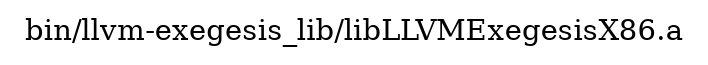 digraph "bin/llvm-exegesis_lib/libLLVMExegesisX86.a" {
	label="bin/llvm-exegesis_lib/libLLVMExegesisX86.a";
	rankdir=LR;

}
